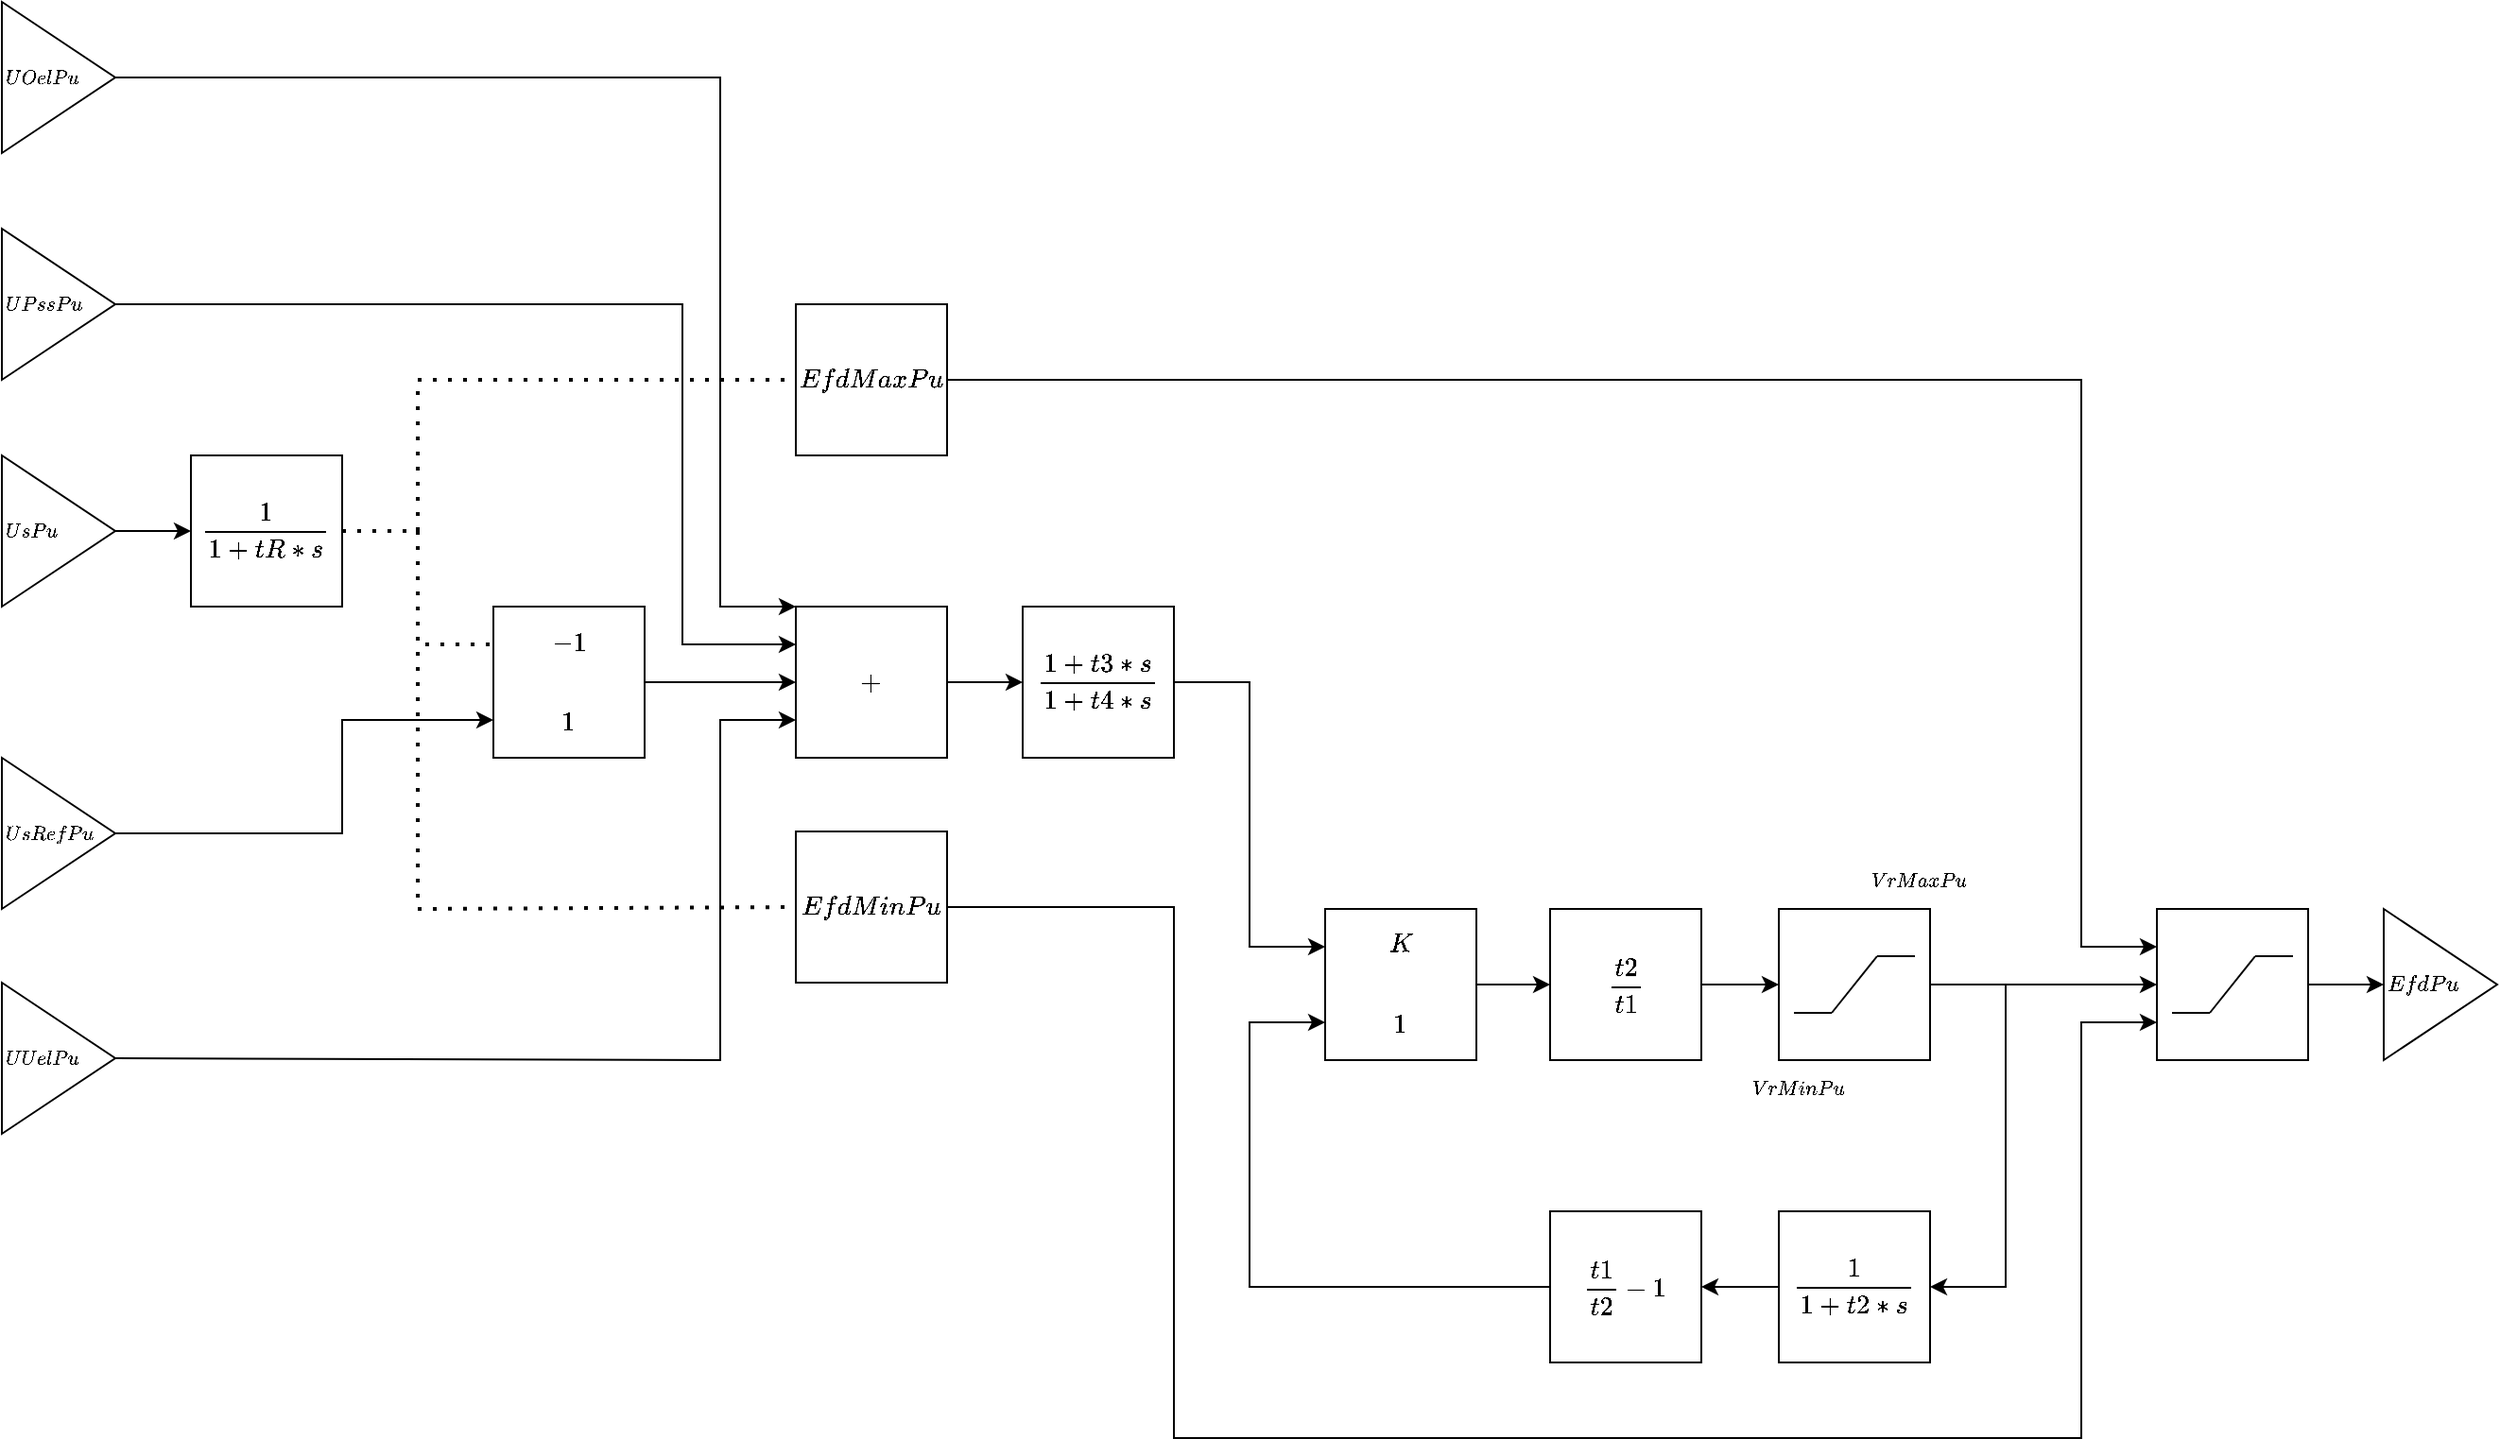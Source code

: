 <mxfile version="24.1.0" type="device">
  <diagram name="Page-1" id="-cMVqA2Gkwa5aGeDibPs">
    <mxGraphModel dx="2119" dy="1783" grid="1" gridSize="10" guides="1" tooltips="1" connect="1" arrows="1" fold="1" page="0" pageScale="1" pageWidth="413" pageHeight="583" math="1" shadow="0">
      <root>
        <mxCell id="0" />
        <mxCell id="1" parent="0" />
        <mxCell id="GCO7xrDp6TmdYOZJOnFd-1" value="&lt;font style=&quot;font-size: 9px;&quot;&gt;$$UOelPu$$&lt;/font&gt;" style="triangle;whiteSpace=wrap;html=1;align=left;" parent="1" vertex="1">
          <mxGeometry x="-220" y="-200" width="60" height="80" as="geometry" />
        </mxCell>
        <mxCell id="eN8Zq5XajQ-hrPbZrUXH-4" value="" style="edgeStyle=orthogonalEdgeStyle;rounded=0;orthogonalLoop=1;jettySize=auto;html=1;" parent="1" source="GCO7xrDp6TmdYOZJOnFd-2" target="eN8Zq5XajQ-hrPbZrUXH-3" edge="1">
          <mxGeometry relative="1" as="geometry" />
        </mxCell>
        <mxCell id="GCO7xrDp6TmdYOZJOnFd-2" value="&lt;font style=&quot;font-size: 9px;&quot;&gt;$$UsPu$$&lt;/font&gt;" style="triangle;whiteSpace=wrap;html=1;align=left;" parent="1" vertex="1">
          <mxGeometry x="-220" y="40" width="60" height="80" as="geometry" />
        </mxCell>
        <mxCell id="eN8Zq5XajQ-hrPbZrUXH-5" style="edgeStyle=orthogonalEdgeStyle;rounded=0;orthogonalLoop=1;jettySize=auto;html=1;exitX=1;exitY=0.5;exitDx=0;exitDy=0;entryX=0;entryY=0.75;entryDx=0;entryDy=0;" parent="1" source="GCO7xrDp6TmdYOZJOnFd-3" target="GCO7xrDp6TmdYOZJOnFd-4" edge="1">
          <mxGeometry relative="1" as="geometry">
            <Array as="points">
              <mxPoint x="-40" y="240" />
              <mxPoint x="-40" y="180" />
            </Array>
          </mxGeometry>
        </mxCell>
        <mxCell id="GCO7xrDp6TmdYOZJOnFd-3" value="&lt;font style=&quot;font-size: 9px;&quot;&gt;$$UsRefPu$$&lt;/font&gt;" style="triangle;whiteSpace=wrap;html=1;align=left;" parent="1" vertex="1">
          <mxGeometry x="-220" y="200" width="60" height="80" as="geometry" />
        </mxCell>
        <mxCell id="eN8Zq5XajQ-hrPbZrUXH-8" value="" style="edgeStyle=orthogonalEdgeStyle;rounded=0;orthogonalLoop=1;jettySize=auto;html=1;" parent="1" source="GCO7xrDp6TmdYOZJOnFd-4" target="GCO7xrDp6TmdYOZJOnFd-120" edge="1">
          <mxGeometry relative="1" as="geometry" />
        </mxCell>
        <mxCell id="GCO7xrDp6TmdYOZJOnFd-4" value="&lt;table&gt;&lt;tbody&gt;&lt;tr&gt;&lt;td&gt;$$-1$$&lt;/td&gt;&lt;/tr&gt;&lt;tr&gt;&lt;td&gt;$$1$$&lt;/td&gt;&lt;/tr&gt;&lt;/tbody&gt;&lt;/table&gt;" style="whiteSpace=wrap;html=1;aspect=fixed;" parent="1" vertex="1">
          <mxGeometry x="40" y="120" width="80" height="80" as="geometry" />
        </mxCell>
        <mxCell id="iIDaxQKtUDTvMWatGYXV-19" value="" style="edgeStyle=orthogonalEdgeStyle;rounded=0;orthogonalLoop=1;jettySize=auto;html=1;" edge="1" parent="1" source="GCO7xrDp6TmdYOZJOnFd-99" target="iIDaxQKtUDTvMWatGYXV-16">
          <mxGeometry relative="1" as="geometry" />
        </mxCell>
        <mxCell id="GCO7xrDp6TmdYOZJOnFd-99" value="$$\frac{1}{1+t2*s}$$" style="rounded=0;whiteSpace=wrap;html=1;" parent="1" vertex="1">
          <mxGeometry x="720" y="440" width="80" height="80" as="geometry" />
        </mxCell>
        <mxCell id="iIDaxQKtUDTvMWatGYXV-34" value="" style="edgeStyle=orthogonalEdgeStyle;rounded=0;orthogonalLoop=1;jettySize=auto;html=1;" edge="1" parent="1" source="GCO7xrDp6TmdYOZJOnFd-120" target="GCO7xrDp6TmdYOZJOnFd-126">
          <mxGeometry relative="1" as="geometry" />
        </mxCell>
        <mxCell id="GCO7xrDp6TmdYOZJOnFd-120" value="&lt;table style=&quot;&quot;&gt;&lt;tbody&gt;&lt;tr&gt;&lt;td&gt;&lt;font style=&quot;font-size: 12px;&quot;&gt;$$+$$&lt;/font&gt;&lt;/td&gt;&lt;/tr&gt;&lt;/tbody&gt;&lt;/table&gt;" style="whiteSpace=wrap;html=1;aspect=fixed;" parent="1" vertex="1">
          <mxGeometry x="200" y="120" width="80" height="80" as="geometry" />
        </mxCell>
        <mxCell id="GCO7xrDp6TmdYOZJOnFd-126" value="$$\frac{1+t3*s}{1+t4*s}$$" style="rounded=0;whiteSpace=wrap;html=1;" parent="1" vertex="1">
          <mxGeometry x="320" y="120" width="80" height="80" as="geometry" />
        </mxCell>
        <mxCell id="pcb0Rrb9AqgbB0oOaPCg-23" value="&lt;font style=&quot;font-size: 10px;&quot;&gt;$$EfdPu$$&lt;/font&gt;" style="triangle;whiteSpace=wrap;html=1;align=left;" parent="1" vertex="1">
          <mxGeometry x="1040" y="280" width="60" height="80" as="geometry" />
        </mxCell>
        <mxCell id="eN8Zq5XajQ-hrPbZrUXH-3" value="$$\frac{1}{1+tR*s}$$" style="whiteSpace=wrap;html=1;aspect=fixed;" parent="1" vertex="1">
          <mxGeometry x="-120" y="40" width="80" height="80" as="geometry" />
        </mxCell>
        <mxCell id="eN8Zq5XajQ-hrPbZrUXH-10" value="&lt;font style=&quot;font-size: 9px;&quot;&gt;$$UUelPu$$&lt;/font&gt;" style="triangle;whiteSpace=wrap;html=1;align=left;" parent="1" vertex="1">
          <mxGeometry x="-220" y="319" width="60" height="80" as="geometry" />
        </mxCell>
        <mxCell id="eN8Zq5XajQ-hrPbZrUXH-11" value="&lt;font style=&quot;font-size: 9px;&quot;&gt;$$UPssPu$$&lt;/font&gt;" style="triangle;whiteSpace=wrap;html=1;align=left;" parent="1" vertex="1">
          <mxGeometry x="-220" y="-80" width="60" height="80" as="geometry" />
        </mxCell>
        <mxCell id="eN8Zq5XajQ-hrPbZrUXH-12" value="" style="endArrow=classic;html=1;rounded=0;exitX=1;exitY=0.5;exitDx=0;exitDy=0;entryX=0;entryY=0;entryDx=0;entryDy=0;" parent="1" source="GCO7xrDp6TmdYOZJOnFd-1" target="GCO7xrDp6TmdYOZJOnFd-120" edge="1">
          <mxGeometry width="50" height="50" relative="1" as="geometry">
            <mxPoint x="-120" y="-160" as="sourcePoint" />
            <mxPoint x="-70" y="-210" as="targetPoint" />
            <Array as="points">
              <mxPoint x="160" y="-160" />
              <mxPoint x="160" y="120" />
            </Array>
          </mxGeometry>
        </mxCell>
        <mxCell id="eN8Zq5XajQ-hrPbZrUXH-13" value="" style="endArrow=classic;html=1;rounded=0;exitX=1;exitY=0.5;exitDx=0;exitDy=0;entryX=0;entryY=0.25;entryDx=0;entryDy=0;" parent="1" source="eN8Zq5XajQ-hrPbZrUXH-11" target="GCO7xrDp6TmdYOZJOnFd-120" edge="1">
          <mxGeometry width="50" height="50" relative="1" as="geometry">
            <mxPoint x="-140" y="-40" as="sourcePoint" />
            <mxPoint x="-90" y="-90" as="targetPoint" />
            <Array as="points">
              <mxPoint x="140" y="-40" />
              <mxPoint x="140" y="140" />
            </Array>
          </mxGeometry>
        </mxCell>
        <mxCell id="eN8Zq5XajQ-hrPbZrUXH-14" value="" style="endArrow=classic;html=1;rounded=0;exitX=1;exitY=0.5;exitDx=0;exitDy=0;entryX=0;entryY=0.75;entryDx=0;entryDy=0;" parent="1" source="eN8Zq5XajQ-hrPbZrUXH-10" target="GCO7xrDp6TmdYOZJOnFd-120" edge="1">
          <mxGeometry width="50" height="50" relative="1" as="geometry">
            <mxPoint x="-110" y="260" as="sourcePoint" />
            <mxPoint x="-60" y="210" as="targetPoint" />
            <Array as="points">
              <mxPoint x="160" y="360" />
              <mxPoint x="160" y="180" />
            </Array>
          </mxGeometry>
        </mxCell>
        <mxCell id="iIDaxQKtUDTvMWatGYXV-12" value="" style="edgeStyle=orthogonalEdgeStyle;rounded=0;orthogonalLoop=1;jettySize=auto;html=1;" edge="1" parent="1" source="5HqrGk9MGbXyAHrSEdPO-51" target="pcb0Rrb9AqgbB0oOaPCg-23">
          <mxGeometry relative="1" as="geometry" />
        </mxCell>
        <mxCell id="5HqrGk9MGbXyAHrSEdPO-51" value="" style="whiteSpace=wrap;html=1;aspect=fixed;" parent="1" vertex="1">
          <mxGeometry x="920" y="280" width="80" height="80" as="geometry" />
        </mxCell>
        <mxCell id="5HqrGk9MGbXyAHrSEdPO-53" value="" style="endArrow=none;html=1;" parent="1" edge="1">
          <mxGeometry width="50" height="50" relative="1" as="geometry">
            <mxPoint x="948" y="335" as="sourcePoint" />
            <mxPoint x="972" y="305" as="targetPoint" />
          </mxGeometry>
        </mxCell>
        <mxCell id="5HqrGk9MGbXyAHrSEdPO-54" value="" style="endArrow=none;html=1;" parent="1" edge="1">
          <mxGeometry width="50" height="50" relative="1" as="geometry">
            <mxPoint x="972" y="305" as="sourcePoint" />
            <mxPoint x="992" y="305" as="targetPoint" />
          </mxGeometry>
        </mxCell>
        <mxCell id="5HqrGk9MGbXyAHrSEdPO-55" value="" style="endArrow=none;html=1;" parent="1" edge="1">
          <mxGeometry width="50" height="50" relative="1" as="geometry">
            <mxPoint x="948" y="335" as="sourcePoint" />
            <mxPoint x="928" y="335" as="targetPoint" />
          </mxGeometry>
        </mxCell>
        <mxCell id="iIDaxQKtUDTvMWatGYXV-2" value="" style="whiteSpace=wrap;html=1;aspect=fixed;" vertex="1" parent="1">
          <mxGeometry x="720" y="280" width="80" height="80" as="geometry" />
        </mxCell>
        <mxCell id="iIDaxQKtUDTvMWatGYXV-3" value="" style="endArrow=none;html=1;" edge="1" parent="1">
          <mxGeometry width="50" height="50" relative="1" as="geometry">
            <mxPoint x="748" y="335" as="sourcePoint" />
            <mxPoint x="772" y="305" as="targetPoint" />
          </mxGeometry>
        </mxCell>
        <mxCell id="iIDaxQKtUDTvMWatGYXV-4" value="" style="endArrow=none;html=1;" edge="1" parent="1">
          <mxGeometry width="50" height="50" relative="1" as="geometry">
            <mxPoint x="772" y="305" as="sourcePoint" />
            <mxPoint x="792" y="305" as="targetPoint" />
          </mxGeometry>
        </mxCell>
        <mxCell id="iIDaxQKtUDTvMWatGYXV-5" value="&lt;font style=&quot;font-size: 9px;&quot;&gt;$$VrMaxPu$$&lt;/font&gt;" style="text;html=1;strokeColor=none;fillColor=none;align=center;verticalAlign=middle;whiteSpace=wrap;rounded=0;fontSize=15;" vertex="1" parent="1">
          <mxGeometry x="764" y="250" width="60" height="30" as="geometry" />
        </mxCell>
        <mxCell id="iIDaxQKtUDTvMWatGYXV-6" value="" style="endArrow=none;html=1;" edge="1" parent="1">
          <mxGeometry width="50" height="50" relative="1" as="geometry">
            <mxPoint x="748" y="335" as="sourcePoint" />
            <mxPoint x="728" y="335" as="targetPoint" />
          </mxGeometry>
        </mxCell>
        <mxCell id="iIDaxQKtUDTvMWatGYXV-7" value="&lt;font style=&quot;font-size: 9px;&quot;&gt;$$VrMinPu$$&lt;/font&gt;" style="text;html=1;strokeColor=none;fillColor=none;align=center;verticalAlign=middle;whiteSpace=wrap;rounded=0;fontSize=15;" vertex="1" parent="1">
          <mxGeometry x="700" y="360" width="60" height="30" as="geometry" />
        </mxCell>
        <mxCell id="iIDaxQKtUDTvMWatGYXV-14" value="" style="endArrow=classic;html=1;rounded=0;exitX=1;exitY=0.5;exitDx=0;exitDy=0;entryX=0;entryY=0.5;entryDx=0;entryDy=0;" edge="1" parent="1" source="iIDaxQKtUDTvMWatGYXV-2" target="5HqrGk9MGbXyAHrSEdPO-51">
          <mxGeometry width="50" height="50" relative="1" as="geometry">
            <mxPoint x="870" y="230" as="sourcePoint" />
            <mxPoint x="920" y="180" as="targetPoint" />
          </mxGeometry>
        </mxCell>
        <mxCell id="iIDaxQKtUDTvMWatGYXV-15" value="" style="endArrow=classic;html=1;rounded=0;exitX=1;exitY=0.5;exitDx=0;exitDy=0;entryX=1;entryY=0.5;entryDx=0;entryDy=0;" edge="1" parent="1" source="iIDaxQKtUDTvMWatGYXV-2" target="GCO7xrDp6TmdYOZJOnFd-99">
          <mxGeometry width="50" height="50" relative="1" as="geometry">
            <mxPoint x="870" y="230" as="sourcePoint" />
            <mxPoint x="920" y="180" as="targetPoint" />
            <Array as="points">
              <mxPoint x="840" y="320" />
              <mxPoint x="840" y="480" />
            </Array>
          </mxGeometry>
        </mxCell>
        <mxCell id="iIDaxQKtUDTvMWatGYXV-16" value="$$\frac{t1}{t2}-1$$" style="rounded=0;whiteSpace=wrap;html=1;" vertex="1" parent="1">
          <mxGeometry x="599" y="440" width="80" height="80" as="geometry" />
        </mxCell>
        <mxCell id="iIDaxQKtUDTvMWatGYXV-18" value="" style="edgeStyle=orthogonalEdgeStyle;rounded=0;orthogonalLoop=1;jettySize=auto;html=1;" edge="1" parent="1" source="iIDaxQKtUDTvMWatGYXV-17" target="iIDaxQKtUDTvMWatGYXV-2">
          <mxGeometry relative="1" as="geometry" />
        </mxCell>
        <mxCell id="iIDaxQKtUDTvMWatGYXV-17" value="$$\frac{t2}{t1}$$" style="rounded=0;whiteSpace=wrap;html=1;" vertex="1" parent="1">
          <mxGeometry x="599" y="280" width="80" height="80" as="geometry" />
        </mxCell>
        <mxCell id="iIDaxQKtUDTvMWatGYXV-21" value="" style="edgeStyle=orthogonalEdgeStyle;rounded=0;orthogonalLoop=1;jettySize=auto;html=1;" edge="1" parent="1" source="iIDaxQKtUDTvMWatGYXV-20" target="iIDaxQKtUDTvMWatGYXV-17">
          <mxGeometry relative="1" as="geometry" />
        </mxCell>
        <mxCell id="iIDaxQKtUDTvMWatGYXV-20" value="&lt;table&gt;&lt;tbody&gt;&lt;tr&gt;&lt;td&gt;$$K$$&lt;/td&gt;&lt;/tr&gt;&lt;tr&gt;&lt;td&gt;$$1$$&lt;/td&gt;&lt;/tr&gt;&lt;/tbody&gt;&lt;/table&gt;" style="whiteSpace=wrap;html=1;aspect=fixed;" vertex="1" parent="1">
          <mxGeometry x="480" y="280" width="80" height="80" as="geometry" />
        </mxCell>
        <mxCell id="iIDaxQKtUDTvMWatGYXV-22" value="" style="endArrow=classic;html=1;rounded=0;exitX=0;exitY=0.5;exitDx=0;exitDy=0;entryX=0;entryY=0.75;entryDx=0;entryDy=0;" edge="1" parent="1" source="iIDaxQKtUDTvMWatGYXV-16" target="iIDaxQKtUDTvMWatGYXV-20">
          <mxGeometry width="50" height="50" relative="1" as="geometry">
            <mxPoint x="410" y="230" as="sourcePoint" />
            <mxPoint x="460" y="180" as="targetPoint" />
            <Array as="points">
              <mxPoint x="440" y="480" />
              <mxPoint x="440" y="340" />
            </Array>
          </mxGeometry>
        </mxCell>
        <mxCell id="iIDaxQKtUDTvMWatGYXV-23" value="" style="endArrow=classic;html=1;rounded=0;exitX=1;exitY=0.5;exitDx=0;exitDy=0;entryX=0;entryY=0.25;entryDx=0;entryDy=0;" edge="1" parent="1" source="GCO7xrDp6TmdYOZJOnFd-126" target="iIDaxQKtUDTvMWatGYXV-20">
          <mxGeometry width="50" height="50" relative="1" as="geometry">
            <mxPoint x="410" y="110" as="sourcePoint" />
            <mxPoint x="460" y="60" as="targetPoint" />
            <Array as="points">
              <mxPoint x="440" y="160" />
              <mxPoint x="440" y="300" />
            </Array>
          </mxGeometry>
        </mxCell>
        <mxCell id="iIDaxQKtUDTvMWatGYXV-24" value="$$EfdMaxPu$$" style="rounded=0;whiteSpace=wrap;html=1;" vertex="1" parent="1">
          <mxGeometry x="200" y="-40" width="80" height="80" as="geometry" />
        </mxCell>
        <mxCell id="iIDaxQKtUDTvMWatGYXV-25" value="$$EfdMinPu$$" style="rounded=0;whiteSpace=wrap;html=1;" vertex="1" parent="1">
          <mxGeometry x="200" y="239" width="80" height="80" as="geometry" />
        </mxCell>
        <mxCell id="iIDaxQKtUDTvMWatGYXV-26" value="" style="endArrow=none;dashed=1;html=1;dashPattern=1 3;strokeWidth=2;rounded=0;exitX=1;exitY=0.5;exitDx=0;exitDy=0;entryX=0;entryY=0.5;entryDx=0;entryDy=0;" edge="1" parent="1" source="eN8Zq5XajQ-hrPbZrUXH-3" target="iIDaxQKtUDTvMWatGYXV-24">
          <mxGeometry width="50" height="50" relative="1" as="geometry">
            <mxPoint x="-10" y="-10" as="sourcePoint" />
            <mxPoint x="40" y="-60" as="targetPoint" />
            <Array as="points">
              <mxPoint y="80" />
              <mxPoint />
            </Array>
          </mxGeometry>
        </mxCell>
        <mxCell id="iIDaxQKtUDTvMWatGYXV-27" value="" style="endArrow=none;dashed=1;html=1;dashPattern=1 3;strokeWidth=2;rounded=0;exitX=1;exitY=0.5;exitDx=0;exitDy=0;entryX=0;entryY=0.5;entryDx=0;entryDy=0;" edge="1" parent="1" source="eN8Zq5XajQ-hrPbZrUXH-3" target="iIDaxQKtUDTvMWatGYXV-25">
          <mxGeometry width="50" height="50" relative="1" as="geometry">
            <mxPoint x="-10" y="-10" as="sourcePoint" />
            <mxPoint x="40" y="-60" as="targetPoint" />
            <Array as="points">
              <mxPoint y="80" />
              <mxPoint y="280" />
            </Array>
          </mxGeometry>
        </mxCell>
        <mxCell id="iIDaxQKtUDTvMWatGYXV-28" value="" style="endArrow=none;dashed=1;html=1;dashPattern=1 3;strokeWidth=2;rounded=0;exitX=1;exitY=0.5;exitDx=0;exitDy=0;entryX=0;entryY=0.25;entryDx=0;entryDy=0;" edge="1" parent="1" source="eN8Zq5XajQ-hrPbZrUXH-3" target="GCO7xrDp6TmdYOZJOnFd-4">
          <mxGeometry width="50" height="50" relative="1" as="geometry">
            <mxPoint x="-10" y="-10" as="sourcePoint" />
            <mxPoint x="10" y="130" as="targetPoint" />
            <Array as="points">
              <mxPoint y="80" />
              <mxPoint y="140" />
            </Array>
          </mxGeometry>
        </mxCell>
        <mxCell id="iIDaxQKtUDTvMWatGYXV-32" value="" style="endArrow=classic;html=1;rounded=0;exitX=1;exitY=0.5;exitDx=0;exitDy=0;entryX=0;entryY=0.25;entryDx=0;entryDy=0;" edge="1" parent="1" source="iIDaxQKtUDTvMWatGYXV-24" target="5HqrGk9MGbXyAHrSEdPO-51">
          <mxGeometry width="50" height="50" relative="1" as="geometry">
            <mxPoint x="610" y="140" as="sourcePoint" />
            <mxPoint x="660" y="90" as="targetPoint" />
            <Array as="points">
              <mxPoint x="880" />
              <mxPoint x="880" y="300" />
            </Array>
          </mxGeometry>
        </mxCell>
        <mxCell id="iIDaxQKtUDTvMWatGYXV-33" value="" style="endArrow=classic;html=1;rounded=0;exitX=1;exitY=0.5;exitDx=0;exitDy=0;entryX=0;entryY=0.75;entryDx=0;entryDy=0;" edge="1" parent="1" source="iIDaxQKtUDTvMWatGYXV-25" target="5HqrGk9MGbXyAHrSEdPO-51">
          <mxGeometry width="50" height="50" relative="1" as="geometry">
            <mxPoint x="610" y="140" as="sourcePoint" />
            <mxPoint x="660" y="90" as="targetPoint" />
            <Array as="points">
              <mxPoint x="400" y="279" />
              <mxPoint x="400" y="560" />
              <mxPoint x="880" y="560" />
              <mxPoint x="880" y="340" />
            </Array>
          </mxGeometry>
        </mxCell>
      </root>
    </mxGraphModel>
  </diagram>
</mxfile>
